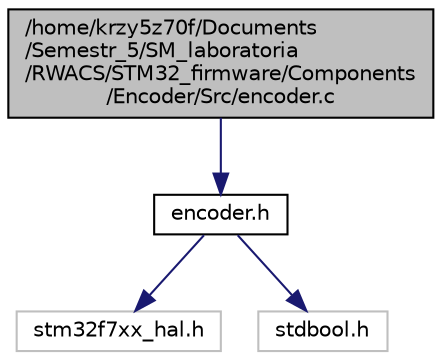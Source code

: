 digraph "/home/krzy5z70f/Documents/Semestr_5/SM_laboratoria/RWACS/STM32_firmware/Components/Encoder/Src/encoder.c"
{
 // LATEX_PDF_SIZE
  edge [fontname="Helvetica",fontsize="10",labelfontname="Helvetica",labelfontsize="10"];
  node [fontname="Helvetica",fontsize="10",shape=record];
  Node1 [label="/home/krzy5z70f/Documents\l/Semestr_5/SM_laboratoria\l/RWACS/STM32_firmware/Components\l/Encoder/Src/encoder.c",height=0.2,width=0.4,color="black", fillcolor="grey75", style="filled", fontcolor="black",tooltip=": Encoder source code file"];
  Node1 -> Node2 [color="midnightblue",fontsize="10",style="solid"];
  Node2 [label="encoder.h",height=0.2,width=0.4,color="black", fillcolor="white", style="filled",URL="$encoder_8h.html",tooltip=": Encoder header file"];
  Node2 -> Node3 [color="midnightblue",fontsize="10",style="solid"];
  Node3 [label="stm32f7xx_hal.h",height=0.2,width=0.4,color="grey75", fillcolor="white", style="filled",tooltip=" "];
  Node2 -> Node4 [color="midnightblue",fontsize="10",style="solid"];
  Node4 [label="stdbool.h",height=0.2,width=0.4,color="grey75", fillcolor="white", style="filled",tooltip=" "];
}
